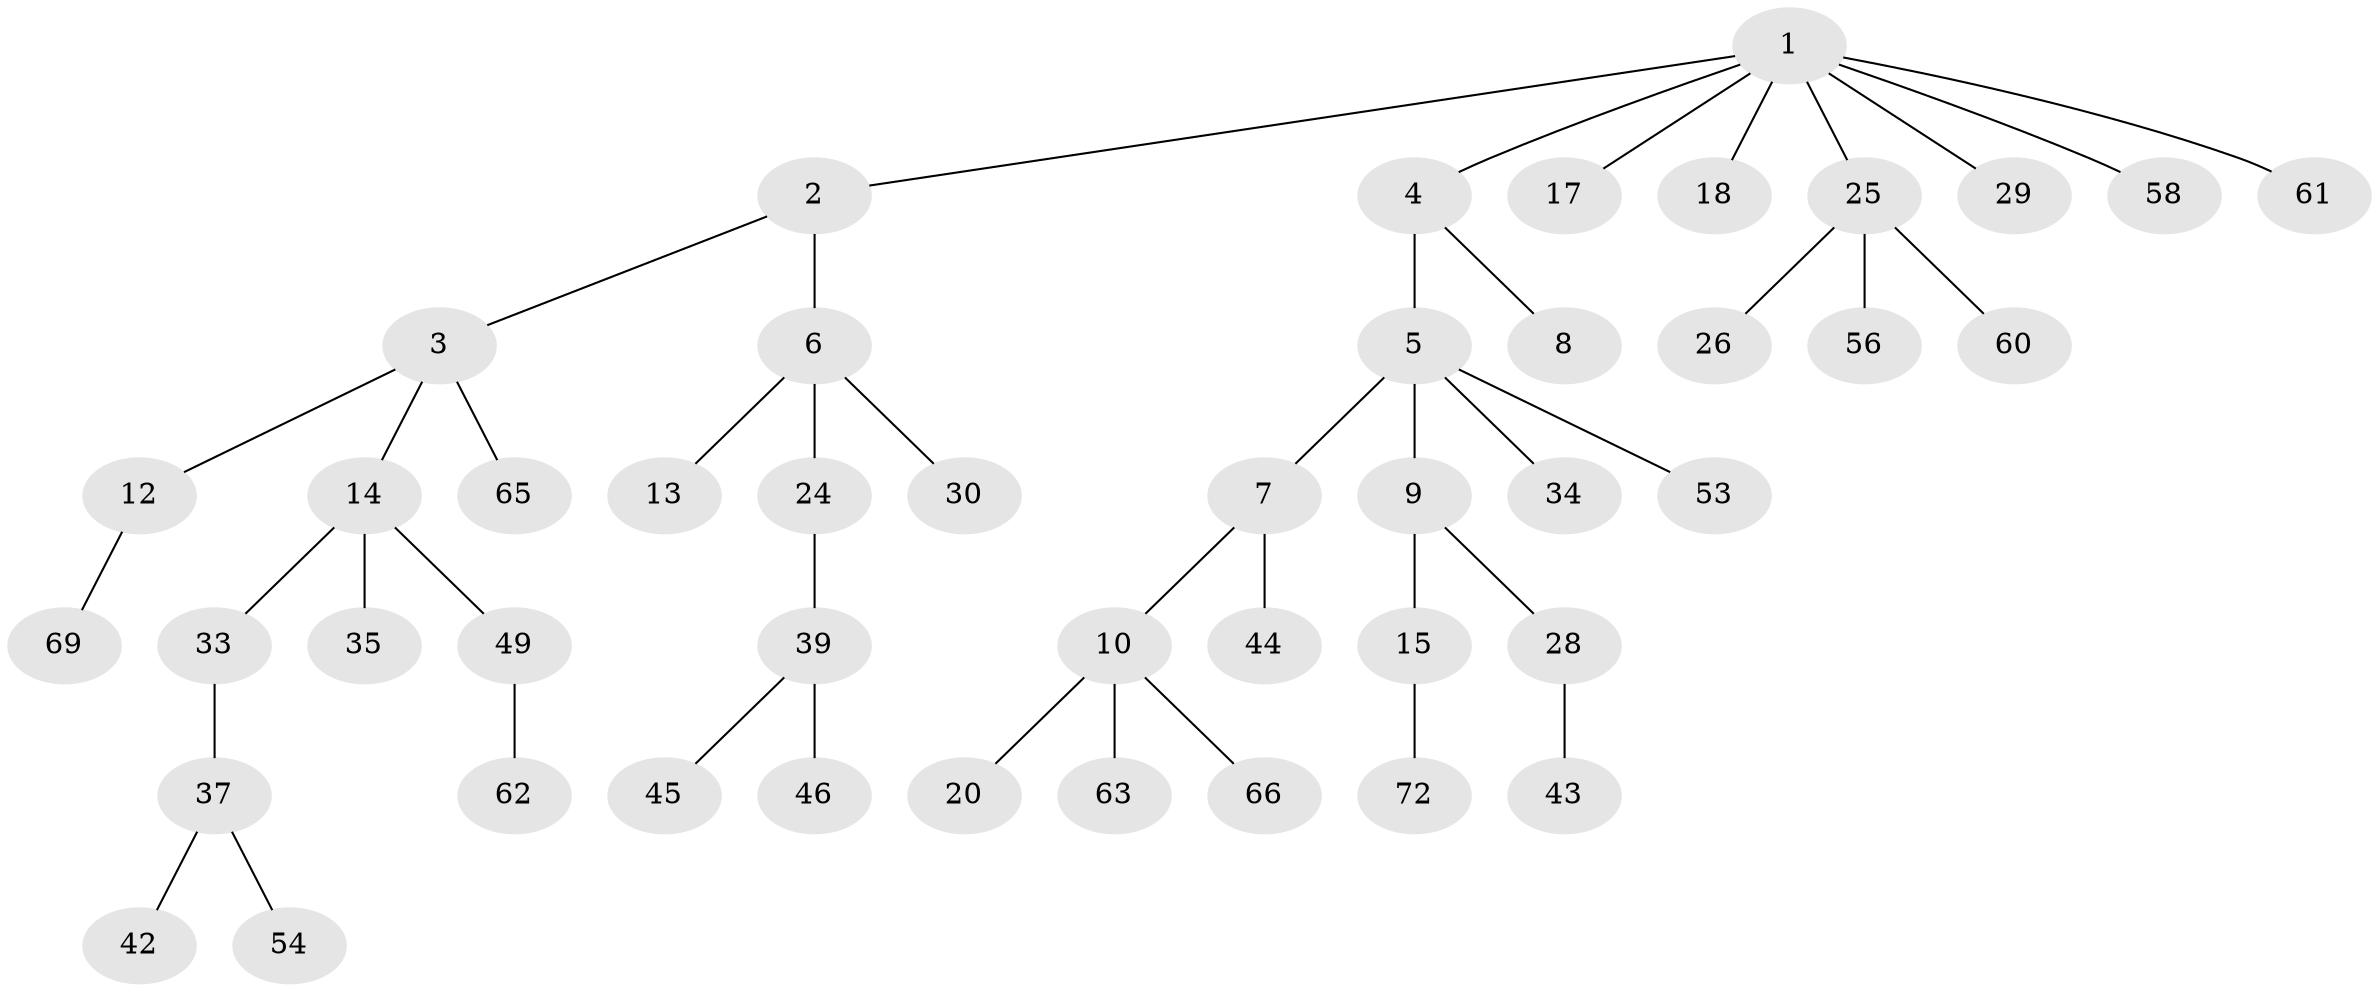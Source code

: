 // original degree distribution, {7: 0.013888888888888888, 3: 0.1388888888888889, 5: 0.027777777777777776, 4: 0.06944444444444445, 6: 0.013888888888888888, 2: 0.2222222222222222, 1: 0.5138888888888888}
// Generated by graph-tools (version 1.1) at 2025/11/02/27/25 16:11:25]
// undirected, 46 vertices, 45 edges
graph export_dot {
graph [start="1"]
  node [color=gray90,style=filled];
  1 [super="+22"];
  2;
  3 [super="+67"];
  4 [super="+38"];
  5 [super="+70"];
  6 [super="+11"];
  7 [super="+23"];
  8;
  9 [super="+47"];
  10 [super="+19"];
  12 [super="+16"];
  13 [super="+36"];
  14 [super="+21"];
  15 [super="+32"];
  17;
  18 [super="+55"];
  20;
  24;
  25 [super="+27"];
  26 [super="+48"];
  28 [super="+52"];
  29 [super="+59"];
  30 [super="+31"];
  33;
  34 [super="+40"];
  35;
  37 [super="+50"];
  39 [super="+41"];
  42;
  43;
  44;
  45 [super="+71"];
  46;
  49 [super="+51"];
  53;
  54;
  56 [super="+57"];
  58;
  60;
  61 [super="+64"];
  62;
  63 [super="+68"];
  65;
  66;
  69;
  72;
  1 -- 2;
  1 -- 4;
  1 -- 17;
  1 -- 18;
  1 -- 58;
  1 -- 61;
  1 -- 29;
  1 -- 25;
  2 -- 3;
  2 -- 6;
  3 -- 12;
  3 -- 14;
  3 -- 65;
  4 -- 5;
  4 -- 8;
  5 -- 7;
  5 -- 9;
  5 -- 34;
  5 -- 53;
  6 -- 24;
  6 -- 13;
  6 -- 30;
  7 -- 10;
  7 -- 44;
  9 -- 15;
  9 -- 28;
  10 -- 20;
  10 -- 66;
  10 -- 63;
  12 -- 69;
  14 -- 33;
  14 -- 49;
  14 -- 35;
  15 -- 72;
  24 -- 39;
  25 -- 26;
  25 -- 56;
  25 -- 60;
  28 -- 43;
  33 -- 37;
  37 -- 42;
  37 -- 54;
  39 -- 46;
  39 -- 45;
  49 -- 62;
}
